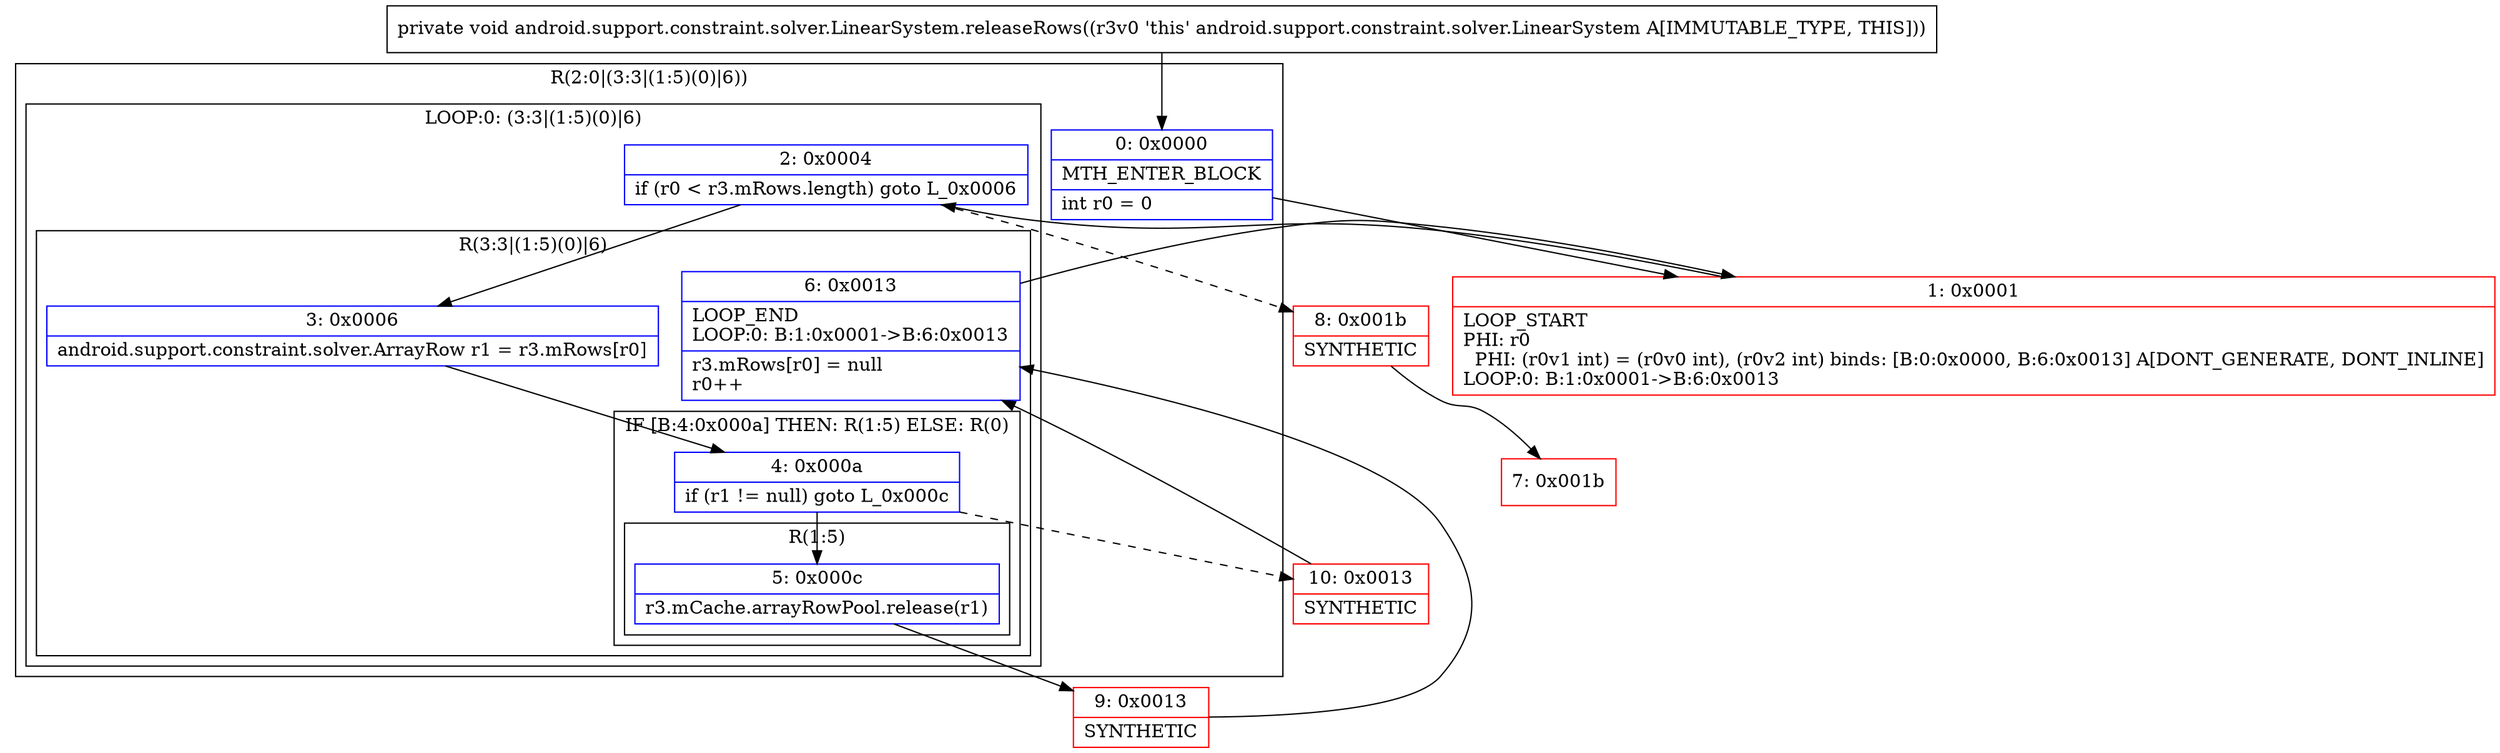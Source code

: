 digraph "CFG forandroid.support.constraint.solver.LinearSystem.releaseRows()V" {
subgraph cluster_Region_1700090028 {
label = "R(2:0|(3:3|(1:5)(0)|6))";
node [shape=record,color=blue];
Node_0 [shape=record,label="{0\:\ 0x0000|MTH_ENTER_BLOCK\l|int r0 = 0\l}"];
subgraph cluster_LoopRegion_869626269 {
label = "LOOP:0: (3:3|(1:5)(0)|6)";
node [shape=record,color=blue];
Node_2 [shape=record,label="{2\:\ 0x0004|if (r0 \< r3.mRows.length) goto L_0x0006\l}"];
subgraph cluster_Region_275246380 {
label = "R(3:3|(1:5)(0)|6)";
node [shape=record,color=blue];
Node_3 [shape=record,label="{3\:\ 0x0006|android.support.constraint.solver.ArrayRow r1 = r3.mRows[r0]\l}"];
subgraph cluster_IfRegion_1596209265 {
label = "IF [B:4:0x000a] THEN: R(1:5) ELSE: R(0)";
node [shape=record,color=blue];
Node_4 [shape=record,label="{4\:\ 0x000a|if (r1 != null) goto L_0x000c\l}"];
subgraph cluster_Region_280744713 {
label = "R(1:5)";
node [shape=record,color=blue];
Node_5 [shape=record,label="{5\:\ 0x000c|r3.mCache.arrayRowPool.release(r1)\l}"];
}
subgraph cluster_Region_1110940035 {
label = "R(0)";
node [shape=record,color=blue];
}
}
Node_6 [shape=record,label="{6\:\ 0x0013|LOOP_END\lLOOP:0: B:1:0x0001\-\>B:6:0x0013\l|r3.mRows[r0] = null\lr0++\l}"];
}
}
}
Node_1 [shape=record,color=red,label="{1\:\ 0x0001|LOOP_START\lPHI: r0 \l  PHI: (r0v1 int) = (r0v0 int), (r0v2 int) binds: [B:0:0x0000, B:6:0x0013] A[DONT_GENERATE, DONT_INLINE]\lLOOP:0: B:1:0x0001\-\>B:6:0x0013\l}"];
Node_7 [shape=record,color=red,label="{7\:\ 0x001b}"];
Node_8 [shape=record,color=red,label="{8\:\ 0x001b|SYNTHETIC\l}"];
Node_9 [shape=record,color=red,label="{9\:\ 0x0013|SYNTHETIC\l}"];
Node_10 [shape=record,color=red,label="{10\:\ 0x0013|SYNTHETIC\l}"];
MethodNode[shape=record,label="{private void android.support.constraint.solver.LinearSystem.releaseRows((r3v0 'this' android.support.constraint.solver.LinearSystem A[IMMUTABLE_TYPE, THIS])) }"];
MethodNode -> Node_0;
Node_0 -> Node_1;
Node_2 -> Node_3;
Node_2 -> Node_8[style=dashed];
Node_3 -> Node_4;
Node_4 -> Node_5;
Node_4 -> Node_10[style=dashed];
Node_5 -> Node_9;
Node_6 -> Node_1;
Node_1 -> Node_2;
Node_8 -> Node_7;
Node_9 -> Node_6;
Node_10 -> Node_6;
}

